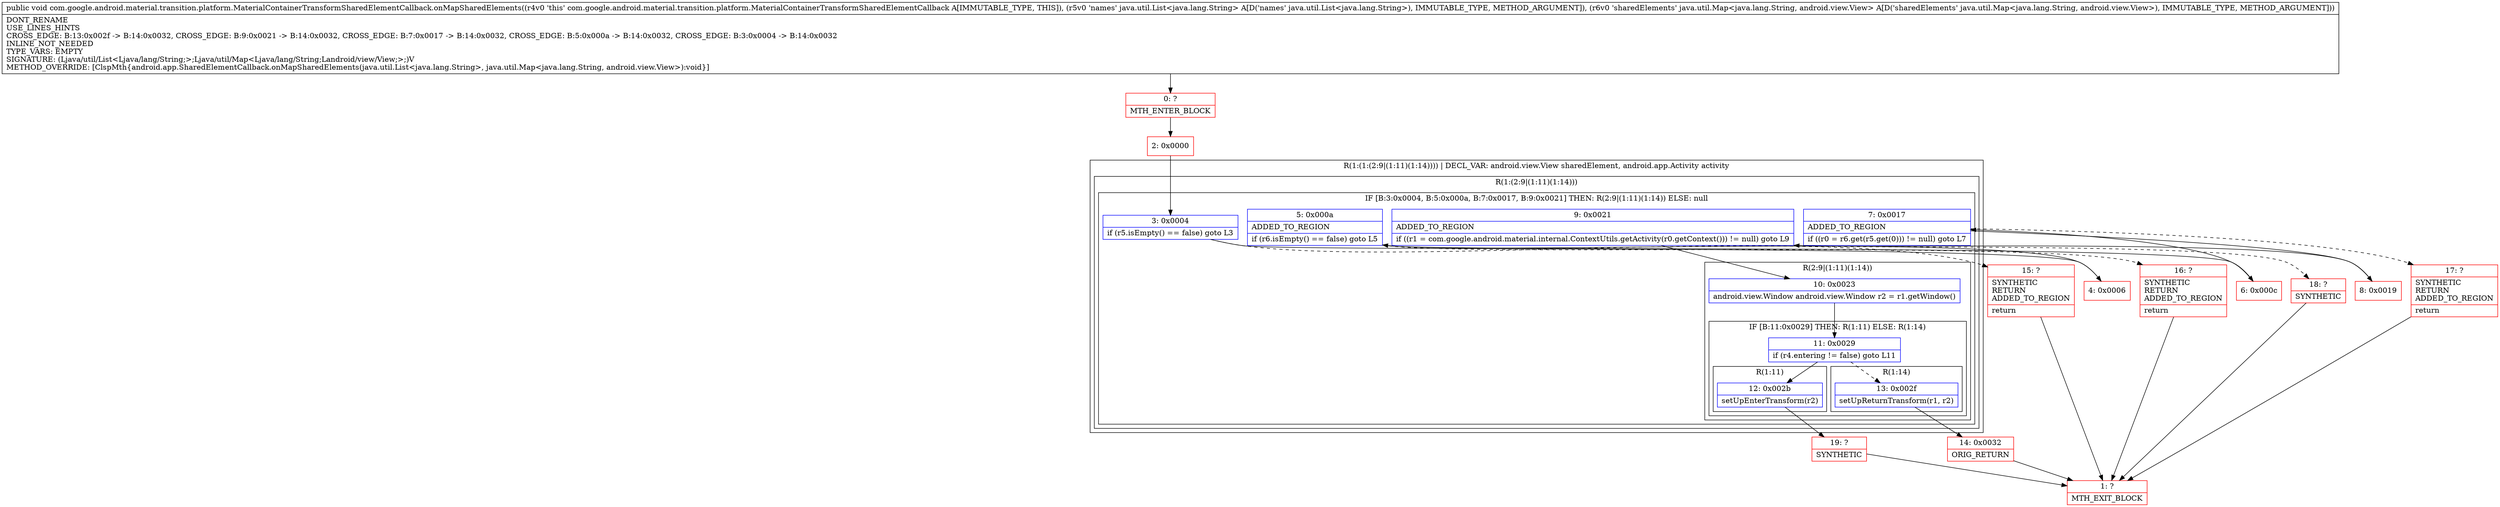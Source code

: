 digraph "CFG forcom.google.android.material.transition.platform.MaterialContainerTransformSharedElementCallback.onMapSharedElements(Ljava\/util\/List;Ljava\/util\/Map;)V" {
subgraph cluster_Region_1312268606 {
label = "R(1:(1:(2:9|(1:11)(1:14)))) | DECL_VAR: android.view.View sharedElement, android.app.Activity activity\l";
node [shape=record,color=blue];
subgraph cluster_Region_1224209637 {
label = "R(1:(2:9|(1:11)(1:14)))";
node [shape=record,color=blue];
subgraph cluster_IfRegion_637152505 {
label = "IF [B:3:0x0004, B:5:0x000a, B:7:0x0017, B:9:0x0021] THEN: R(2:9|(1:11)(1:14)) ELSE: null";
node [shape=record,color=blue];
Node_3 [shape=record,label="{3\:\ 0x0004|if (r5.isEmpty() == false) goto L3\l}"];
Node_5 [shape=record,label="{5\:\ 0x000a|ADDED_TO_REGION\l|if (r6.isEmpty() == false) goto L5\l}"];
Node_7 [shape=record,label="{7\:\ 0x0017|ADDED_TO_REGION\l|if ((r0 = r6.get(r5.get(0))) != null) goto L7\l}"];
Node_9 [shape=record,label="{9\:\ 0x0021|ADDED_TO_REGION\l|if ((r1 = com.google.android.material.internal.ContextUtils.getActivity(r0.getContext())) != null) goto L9\l}"];
subgraph cluster_Region_1973421435 {
label = "R(2:9|(1:11)(1:14))";
node [shape=record,color=blue];
Node_10 [shape=record,label="{10\:\ 0x0023|android.view.Window android.view.Window r2 = r1.getWindow()\l}"];
subgraph cluster_IfRegion_1497980778 {
label = "IF [B:11:0x0029] THEN: R(1:11) ELSE: R(1:14)";
node [shape=record,color=blue];
Node_11 [shape=record,label="{11\:\ 0x0029|if (r4.entering != false) goto L11\l}"];
subgraph cluster_Region_489655667 {
label = "R(1:11)";
node [shape=record,color=blue];
Node_12 [shape=record,label="{12\:\ 0x002b|setUpEnterTransform(r2)\l}"];
}
subgraph cluster_Region_575203304 {
label = "R(1:14)";
node [shape=record,color=blue];
Node_13 [shape=record,label="{13\:\ 0x002f|setUpReturnTransform(r1, r2)\l}"];
}
}
}
}
}
}
Node_0 [shape=record,color=red,label="{0\:\ ?|MTH_ENTER_BLOCK\l}"];
Node_2 [shape=record,color=red,label="{2\:\ 0x0000}"];
Node_4 [shape=record,color=red,label="{4\:\ 0x0006}"];
Node_6 [shape=record,color=red,label="{6\:\ 0x000c}"];
Node_8 [shape=record,color=red,label="{8\:\ 0x0019}"];
Node_19 [shape=record,color=red,label="{19\:\ ?|SYNTHETIC\l}"];
Node_1 [shape=record,color=red,label="{1\:\ ?|MTH_EXIT_BLOCK\l}"];
Node_14 [shape=record,color=red,label="{14\:\ 0x0032|ORIG_RETURN\l}"];
Node_18 [shape=record,color=red,label="{18\:\ ?|SYNTHETIC\l}"];
Node_17 [shape=record,color=red,label="{17\:\ ?|SYNTHETIC\lRETURN\lADDED_TO_REGION\l|return\l}"];
Node_16 [shape=record,color=red,label="{16\:\ ?|SYNTHETIC\lRETURN\lADDED_TO_REGION\l|return\l}"];
Node_15 [shape=record,color=red,label="{15\:\ ?|SYNTHETIC\lRETURN\lADDED_TO_REGION\l|return\l}"];
MethodNode[shape=record,label="{public void com.google.android.material.transition.platform.MaterialContainerTransformSharedElementCallback.onMapSharedElements((r4v0 'this' com.google.android.material.transition.platform.MaterialContainerTransformSharedElementCallback A[IMMUTABLE_TYPE, THIS]), (r5v0 'names' java.util.List\<java.lang.String\> A[D('names' java.util.List\<java.lang.String\>), IMMUTABLE_TYPE, METHOD_ARGUMENT]), (r6v0 'sharedElements' java.util.Map\<java.lang.String, android.view.View\> A[D('sharedElements' java.util.Map\<java.lang.String, android.view.View\>), IMMUTABLE_TYPE, METHOD_ARGUMENT]))  | DONT_RENAME\lUSE_LINES_HINTS\lCROSS_EDGE: B:13:0x002f \-\> B:14:0x0032, CROSS_EDGE: B:9:0x0021 \-\> B:14:0x0032, CROSS_EDGE: B:7:0x0017 \-\> B:14:0x0032, CROSS_EDGE: B:5:0x000a \-\> B:14:0x0032, CROSS_EDGE: B:3:0x0004 \-\> B:14:0x0032\lINLINE_NOT_NEEDED\lTYPE_VARS: EMPTY\lSIGNATURE: (Ljava\/util\/List\<Ljava\/lang\/String;\>;Ljava\/util\/Map\<Ljava\/lang\/String;Landroid\/view\/View;\>;)V\lMETHOD_OVERRIDE: [ClspMth\{android.app.SharedElementCallback.onMapSharedElements(java.util.List\<java.lang.String\>, java.util.Map\<java.lang.String, android.view.View\>):void\}]\l}"];
MethodNode -> Node_0;Node_3 -> Node_4;
Node_3 -> Node_15[style=dashed];
Node_5 -> Node_6;
Node_5 -> Node_16[style=dashed];
Node_7 -> Node_8;
Node_7 -> Node_17[style=dashed];
Node_9 -> Node_10;
Node_9 -> Node_18[style=dashed];
Node_10 -> Node_11;
Node_11 -> Node_12;
Node_11 -> Node_13[style=dashed];
Node_12 -> Node_19;
Node_13 -> Node_14;
Node_0 -> Node_2;
Node_2 -> Node_3;
Node_4 -> Node_5;
Node_6 -> Node_7;
Node_8 -> Node_9;
Node_19 -> Node_1;
Node_14 -> Node_1;
Node_18 -> Node_1;
Node_17 -> Node_1;
Node_16 -> Node_1;
Node_15 -> Node_1;
}

